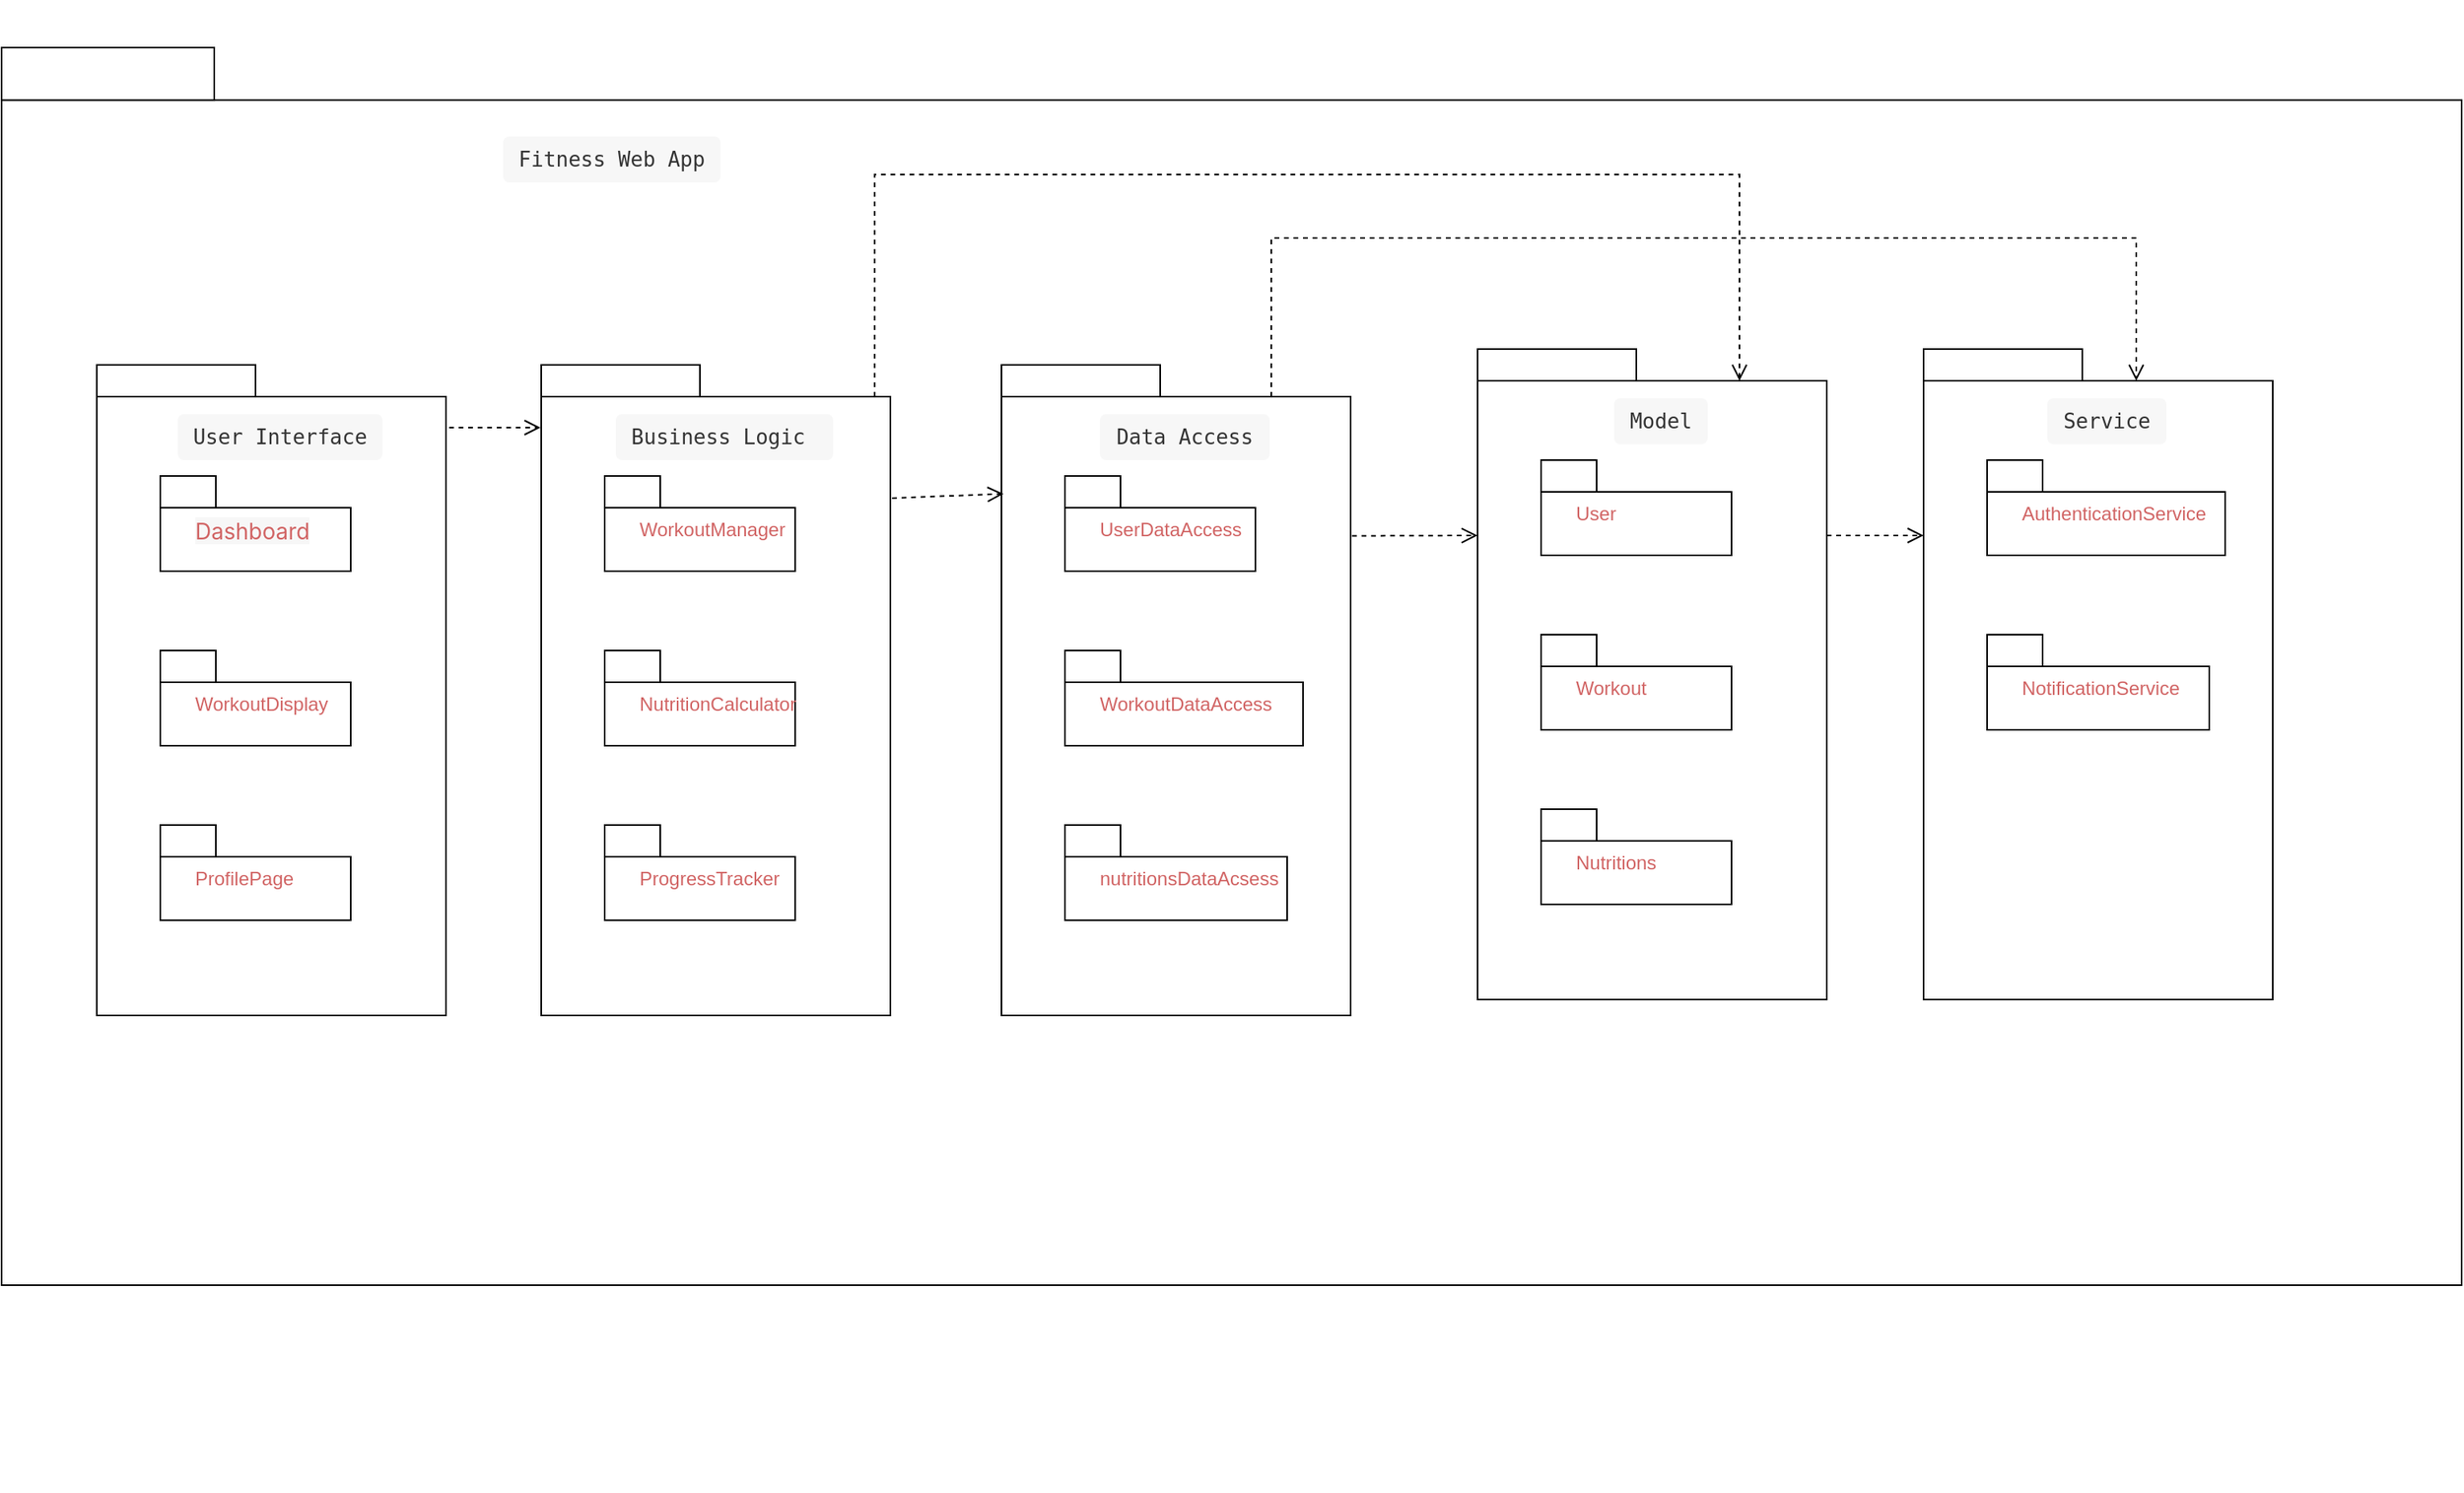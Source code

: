 <mxfile version="22.1.17" type="github">
  <diagram name="Page-1" id="x_uMSooGgsukZ-Ix-U7x">
    <mxGraphModel dx="2345" dy="949" grid="1" gridSize="10" guides="1" tooltips="1" connect="1" arrows="1" fold="1" page="1" pageScale="1" pageWidth="827" pageHeight="1169" math="0" shadow="0">
      <root>
        <mxCell id="0" />
        <mxCell id="1" parent="0" />
        <mxCell id="Omg0Aai6-efXcpIrVsby-10" value="" style="group" parent="1" vertex="1" connectable="0">
          <mxGeometry x="30" y="60" width="1550" height="940" as="geometry" />
        </mxCell>
        <mxCell id="Omg0Aai6-efXcpIrVsby-3" value="" style="rounded=0;whiteSpace=wrap;html=1;" parent="Omg0Aai6-efXcpIrVsby-10" vertex="1">
          <mxGeometry y="63.09" width="1550" height="746.91" as="geometry" />
        </mxCell>
        <mxCell id="Omg0Aai6-efXcpIrVsby-6" value="" style="rounded=0;whiteSpace=wrap;html=1;" parent="Omg0Aai6-efXcpIrVsby-10" vertex="1">
          <mxGeometry y="30" width="134" height="33.09" as="geometry" />
        </mxCell>
        <mxCell id="Omg0Aai6-efXcpIrVsby-4" value="&lt;pre style=&quot;box-sizing: border-box; border: 0px; font-variant-numeric: inherit; font-variant-east-asian: inherit; font-variant-alternates: inherit; font-variant-position: inherit; font-stretch: inherit; font-size: 13px; line-height: 19.5px; font-optical-sizing: inherit; font-kerning: inherit; font-feature-settings: inherit; font-variation-settings: inherit; vertical-align: baseline; cursor: text; counter-reset: list-0 0; text-align: left; color: rgb(52, 52, 52) !important; margin-top: 5px !important; margin-bottom: 5px !important; padding: 5px 10px !important; overflow: hidden !important; background: rgb(247, 247, 247) !important; border-radius: 4px !important;&quot;&gt;Fitness Web App&lt;/pre&gt;" style="text;html=1;align=center;verticalAlign=middle;resizable=0;points=[];autosize=1;strokeColor=none;fillColor=none;" parent="Omg0Aai6-efXcpIrVsby-10" vertex="1">
          <mxGeometry x="309" y="75.455" width="150" height="50" as="geometry" />
        </mxCell>
        <mxCell id="Omg0Aai6-efXcpIrVsby-17" value="" style="group" parent="Omg0Aai6-efXcpIrVsby-10" vertex="1" connectable="0">
          <mxGeometry x="60" y="230" width="270" height="460" as="geometry" />
        </mxCell>
        <mxCell id="Omg0Aai6-efXcpIrVsby-14" value="" style="rounded=0;whiteSpace=wrap;html=1;" parent="Omg0Aai6-efXcpIrVsby-17" vertex="1">
          <mxGeometry y="20" width="220" height="390" as="geometry" />
        </mxCell>
        <mxCell id="Omg0Aai6-efXcpIrVsby-16" value="" style="rounded=0;whiteSpace=wrap;html=1;" parent="Omg0Aai6-efXcpIrVsby-17" vertex="1">
          <mxGeometry width="100" height="20" as="geometry" />
        </mxCell>
        <mxCell id="Omg0Aai6-efXcpIrVsby-15" value="&lt;pre style=&quot;box-sizing: border-box; border: 0px; font-variant-numeric: inherit; font-variant-east-asian: inherit; font-variant-alternates: inherit; font-variant-position: inherit; font-stretch: inherit; line-height: 19.5px; font-optical-sizing: inherit; font-kerning: inherit; font-feature-settings: inherit; font-variation-settings: inherit; vertical-align: baseline; cursor: text; counter-reset: list-0 0; text-align: left; color: rgb(52, 52, 52) !important; margin-top: 5px !important; margin-bottom: 5px !important; padding: 5px 10px !important; overflow: hidden !important; background: rgb(247, 247, 247) !important; border-radius: 4px !important; font-size: 13px;&quot;&gt;User Interface&lt;br&gt;&lt;/pre&gt;" style="text;html=1;align=center;verticalAlign=middle;resizable=0;points=[];autosize=1;strokeColor=none;fillColor=none;fontSize=13;" parent="Omg0Aai6-efXcpIrVsby-17" vertex="1">
          <mxGeometry x="45" y="20" width="140" height="50" as="geometry" />
        </mxCell>
        <mxCell id="Omg0Aai6-efXcpIrVsby-21" value="" style="group" parent="Omg0Aai6-efXcpIrVsby-17" vertex="1" connectable="0">
          <mxGeometry x="40" y="70" width="120" height="60" as="geometry" />
        </mxCell>
        <mxCell id="Omg0Aai6-efXcpIrVsby-18" value="" style="rounded=0;whiteSpace=wrap;html=1;" parent="Omg0Aai6-efXcpIrVsby-21" vertex="1">
          <mxGeometry y="20" width="120" height="40" as="geometry" />
        </mxCell>
        <mxCell id="Omg0Aai6-efXcpIrVsby-19" value="&lt;span style=&quot;color: rgb(209, 100, 100); font-family: -apple-system, BlinkMacSystemFont, &amp;quot;Segoe UI&amp;quot;, roboto, &amp;quot;Helvetica Neue&amp;quot;, helvetica, arial, sans-serif; font-size: 14px; font-style: normal; font-variant-ligatures: normal; font-variant-caps: normal; font-weight: 400; letter-spacing: normal; orphans: 2; text-align: left; text-indent: 0px; text-transform: none; widows: 2; word-spacing: 0px; -webkit-text-stroke-width: 0px; background-color: rgb(247, 247, 247); text-decoration-thickness: initial; text-decoration-style: initial; text-decoration-color: initial; float: none; display: inline !important;&quot;&gt;Dashboard&lt;/span&gt;" style="text;whiteSpace=wrap;html=1;" parent="Omg0Aai6-efXcpIrVsby-21" vertex="1">
          <mxGeometry x="20" y="20" width="100" height="40" as="geometry" />
        </mxCell>
        <mxCell id="Omg0Aai6-efXcpIrVsby-20" value="" style="rounded=0;whiteSpace=wrap;html=1;" parent="Omg0Aai6-efXcpIrVsby-21" vertex="1">
          <mxGeometry width="35" height="20" as="geometry" />
        </mxCell>
        <mxCell id="Omg0Aai6-efXcpIrVsby-26" value="" style="group" parent="Omg0Aai6-efXcpIrVsby-17" vertex="1" connectable="0">
          <mxGeometry x="40" y="290" width="120" height="60" as="geometry" />
        </mxCell>
        <mxCell id="Omg0Aai6-efXcpIrVsby-27" value="" style="rounded=0;whiteSpace=wrap;html=1;" parent="Omg0Aai6-efXcpIrVsby-26" vertex="1">
          <mxGeometry y="20" width="120" height="40" as="geometry" />
        </mxCell>
        <mxCell id="Omg0Aai6-efXcpIrVsby-28" value="&lt;font color=&quot;#d16464&quot;&gt;ProfilePage&lt;/font&gt;" style="text;whiteSpace=wrap;html=1;" parent="Omg0Aai6-efXcpIrVsby-26" vertex="1">
          <mxGeometry x="20" y="20" width="100" height="40" as="geometry" />
        </mxCell>
        <mxCell id="Omg0Aai6-efXcpIrVsby-29" value="" style="rounded=0;whiteSpace=wrap;html=1;" parent="Omg0Aai6-efXcpIrVsby-26" vertex="1">
          <mxGeometry width="35" height="20" as="geometry" />
        </mxCell>
        <mxCell id="Omg0Aai6-efXcpIrVsby-22" value="" style="group" parent="Omg0Aai6-efXcpIrVsby-17" vertex="1" connectable="0">
          <mxGeometry x="40" y="180" width="120" height="60" as="geometry" />
        </mxCell>
        <mxCell id="Omg0Aai6-efXcpIrVsby-23" value="" style="rounded=0;whiteSpace=wrap;html=1;" parent="Omg0Aai6-efXcpIrVsby-22" vertex="1">
          <mxGeometry y="20" width="120" height="40" as="geometry" />
        </mxCell>
        <mxCell id="Omg0Aai6-efXcpIrVsby-24" value="&lt;font color=&quot;#d16464&quot;&gt;WorkoutDisplay&lt;/font&gt;" style="text;whiteSpace=wrap;html=1;" parent="Omg0Aai6-efXcpIrVsby-22" vertex="1">
          <mxGeometry x="20" y="20" width="100" height="40" as="geometry" />
        </mxCell>
        <mxCell id="Omg0Aai6-efXcpIrVsby-25" value="" style="rounded=0;whiteSpace=wrap;html=1;" parent="Omg0Aai6-efXcpIrVsby-22" vertex="1">
          <mxGeometry width="35" height="20" as="geometry" />
        </mxCell>
        <mxCell id="Omg0Aai6-efXcpIrVsby-34" value="" style="group" parent="Omg0Aai6-efXcpIrVsby-10" vertex="1" connectable="0">
          <mxGeometry x="340" y="230" width="270" height="460" as="geometry" />
        </mxCell>
        <mxCell id="Omg0Aai6-efXcpIrVsby-35" value="" style="rounded=0;whiteSpace=wrap;html=1;" parent="Omg0Aai6-efXcpIrVsby-34" vertex="1">
          <mxGeometry y="20" width="220" height="390" as="geometry" />
        </mxCell>
        <mxCell id="Omg0Aai6-efXcpIrVsby-36" value="" style="rounded=0;whiteSpace=wrap;html=1;" parent="Omg0Aai6-efXcpIrVsby-34" vertex="1">
          <mxGeometry width="100" height="20" as="geometry" />
        </mxCell>
        <mxCell id="Omg0Aai6-efXcpIrVsby-37" value="&lt;pre style=&quot;box-sizing: border-box; border: 0px; font-variant-numeric: inherit; font-variant-east-asian: inherit; font-variant-alternates: inherit; font-variant-position: inherit; font-stretch: inherit; line-height: 19.5px; font-optical-sizing: inherit; font-kerning: inherit; font-feature-settings: inherit; font-variation-settings: inherit; vertical-align: baseline; cursor: text; counter-reset: list-0 0; text-align: left; color: rgb(52, 52, 52) !important; margin-top: 5px !important; margin-bottom: 5px !important; padding: 5px 10px !important; overflow: hidden !important; background: rgb(247, 247, 247) !important; border-radius: 4px !important; font-size: 13px;&quot;&gt;Business Logic &lt;br&gt;&lt;/pre&gt;" style="text;html=1;align=center;verticalAlign=middle;resizable=0;points=[];autosize=1;strokeColor=none;fillColor=none;fontSize=13;" parent="Omg0Aai6-efXcpIrVsby-34" vertex="1">
          <mxGeometry x="40" y="20" width="150" height="50" as="geometry" />
        </mxCell>
        <mxCell id="Omg0Aai6-efXcpIrVsby-38" value="" style="group" parent="Omg0Aai6-efXcpIrVsby-34" vertex="1" connectable="0">
          <mxGeometry x="40" y="70" width="120" height="60" as="geometry" />
        </mxCell>
        <mxCell id="Omg0Aai6-efXcpIrVsby-39" value="" style="rounded=0;whiteSpace=wrap;html=1;" parent="Omg0Aai6-efXcpIrVsby-38" vertex="1">
          <mxGeometry y="20" width="120" height="40" as="geometry" />
        </mxCell>
        <mxCell id="Omg0Aai6-efXcpIrVsby-40" value="&lt;font color=&quot;#d16464&quot;&gt;WorkoutManager&lt;/font&gt;" style="text;whiteSpace=wrap;html=1;" parent="Omg0Aai6-efXcpIrVsby-38" vertex="1">
          <mxGeometry x="20" y="20" width="100" height="40" as="geometry" />
        </mxCell>
        <mxCell id="Omg0Aai6-efXcpIrVsby-41" value="" style="rounded=0;whiteSpace=wrap;html=1;" parent="Omg0Aai6-efXcpIrVsby-38" vertex="1">
          <mxGeometry width="35" height="20" as="geometry" />
        </mxCell>
        <mxCell id="Omg0Aai6-efXcpIrVsby-42" value="" style="group" parent="Omg0Aai6-efXcpIrVsby-34" vertex="1" connectable="0">
          <mxGeometry x="40" y="290" width="120" height="60" as="geometry" />
        </mxCell>
        <mxCell id="Omg0Aai6-efXcpIrVsby-43" value="" style="rounded=0;whiteSpace=wrap;html=1;" parent="Omg0Aai6-efXcpIrVsby-42" vertex="1">
          <mxGeometry y="20" width="120" height="40" as="geometry" />
        </mxCell>
        <mxCell id="Omg0Aai6-efXcpIrVsby-44" value="&lt;font color=&quot;#d16464&quot;&gt;ProgressTracker&lt;/font&gt;" style="text;whiteSpace=wrap;html=1;" parent="Omg0Aai6-efXcpIrVsby-42" vertex="1">
          <mxGeometry x="20" y="20" width="100" height="40" as="geometry" />
        </mxCell>
        <mxCell id="Omg0Aai6-efXcpIrVsby-45" value="" style="rounded=0;whiteSpace=wrap;html=1;" parent="Omg0Aai6-efXcpIrVsby-42" vertex="1">
          <mxGeometry width="35" height="20" as="geometry" />
        </mxCell>
        <mxCell id="Omg0Aai6-efXcpIrVsby-46" value="" style="group" parent="Omg0Aai6-efXcpIrVsby-34" vertex="1" connectable="0">
          <mxGeometry x="40" y="180" width="120" height="60" as="geometry" />
        </mxCell>
        <mxCell id="Omg0Aai6-efXcpIrVsby-47" value="" style="rounded=0;whiteSpace=wrap;html=1;" parent="Omg0Aai6-efXcpIrVsby-46" vertex="1">
          <mxGeometry y="20" width="120" height="40" as="geometry" />
        </mxCell>
        <mxCell id="Omg0Aai6-efXcpIrVsby-48" value="&lt;font color=&quot;#d16464&quot;&gt;NutritionCalculator&lt;/font&gt;" style="text;whiteSpace=wrap;html=1;" parent="Omg0Aai6-efXcpIrVsby-46" vertex="1">
          <mxGeometry x="20" y="20" width="100" height="40" as="geometry" />
        </mxCell>
        <mxCell id="Omg0Aai6-efXcpIrVsby-49" value="" style="rounded=0;whiteSpace=wrap;html=1;" parent="Omg0Aai6-efXcpIrVsby-46" vertex="1">
          <mxGeometry width="35" height="20" as="geometry" />
        </mxCell>
        <mxCell id="Omg0Aai6-efXcpIrVsby-84" value="" style="group" parent="Omg0Aai6-efXcpIrVsby-10" vertex="1" connectable="0">
          <mxGeometry x="930" y="220" width="270" height="460" as="geometry" />
        </mxCell>
        <mxCell id="Omg0Aai6-efXcpIrVsby-85" value="" style="rounded=0;whiteSpace=wrap;html=1;" parent="Omg0Aai6-efXcpIrVsby-84" vertex="1">
          <mxGeometry y="20" width="220" height="390" as="geometry" />
        </mxCell>
        <mxCell id="Omg0Aai6-efXcpIrVsby-86" value="" style="rounded=0;whiteSpace=wrap;html=1;" parent="Omg0Aai6-efXcpIrVsby-84" vertex="1">
          <mxGeometry width="100" height="20" as="geometry" />
        </mxCell>
        <mxCell id="Omg0Aai6-efXcpIrVsby-87" value="&lt;pre style=&quot;box-sizing: border-box; border: 0px; font-variant-numeric: inherit; font-variant-east-asian: inherit; font-variant-alternates: inherit; font-variant-position: inherit; font-stretch: inherit; line-height: 19.5px; font-optical-sizing: inherit; font-kerning: inherit; font-feature-settings: inherit; font-variation-settings: inherit; vertical-align: baseline; cursor: text; counter-reset: list-0 0; text-align: left; color: rgb(52, 52, 52) !important; margin-top: 5px !important; margin-bottom: 5px !important; padding: 5px 10px !important; overflow: hidden !important; background: rgb(247, 247, 247) !important; border-radius: 4px !important; font-size: 13px;&quot;&gt;Model&lt;br&gt;&lt;/pre&gt;" style="text;html=1;align=center;verticalAlign=middle;resizable=0;points=[];autosize=1;strokeColor=none;fillColor=none;fontSize=13;" parent="Omg0Aai6-efXcpIrVsby-84" vertex="1">
          <mxGeometry x="75" y="20" width="80" height="50" as="geometry" />
        </mxCell>
        <mxCell id="Omg0Aai6-efXcpIrVsby-88" value="" style="group" parent="Omg0Aai6-efXcpIrVsby-84" vertex="1" connectable="0">
          <mxGeometry x="40" y="70" width="120" height="60" as="geometry" />
        </mxCell>
        <mxCell id="Omg0Aai6-efXcpIrVsby-89" value="" style="rounded=0;whiteSpace=wrap;html=1;" parent="Omg0Aai6-efXcpIrVsby-88" vertex="1">
          <mxGeometry y="20" width="120" height="40" as="geometry" />
        </mxCell>
        <mxCell id="Omg0Aai6-efXcpIrVsby-90" value="&lt;font color=&quot;#d16464&quot;&gt;User&lt;/font&gt;" style="text;whiteSpace=wrap;html=1;" parent="Omg0Aai6-efXcpIrVsby-88" vertex="1">
          <mxGeometry x="20" y="20" width="100" height="40" as="geometry" />
        </mxCell>
        <mxCell id="Omg0Aai6-efXcpIrVsby-91" value="" style="rounded=0;whiteSpace=wrap;html=1;" parent="Omg0Aai6-efXcpIrVsby-88" vertex="1">
          <mxGeometry width="35" height="20" as="geometry" />
        </mxCell>
        <mxCell id="Omg0Aai6-efXcpIrVsby-92" value="" style="group" parent="Omg0Aai6-efXcpIrVsby-84" vertex="1" connectable="0">
          <mxGeometry x="40" y="290" width="120" height="60" as="geometry" />
        </mxCell>
        <mxCell id="Omg0Aai6-efXcpIrVsby-93" value="" style="rounded=0;whiteSpace=wrap;html=1;" parent="Omg0Aai6-efXcpIrVsby-92" vertex="1">
          <mxGeometry y="20" width="120" height="40" as="geometry" />
        </mxCell>
        <mxCell id="Omg0Aai6-efXcpIrVsby-94" value="&lt;font color=&quot;#d16464&quot;&gt;Nutritions&lt;/font&gt;" style="text;whiteSpace=wrap;html=1;" parent="Omg0Aai6-efXcpIrVsby-92" vertex="1">
          <mxGeometry x="20" y="20" width="100" height="40" as="geometry" />
        </mxCell>
        <mxCell id="Omg0Aai6-efXcpIrVsby-95" value="" style="rounded=0;whiteSpace=wrap;html=1;" parent="Omg0Aai6-efXcpIrVsby-92" vertex="1">
          <mxGeometry width="35" height="20" as="geometry" />
        </mxCell>
        <mxCell id="Omg0Aai6-efXcpIrVsby-96" value="" style="group" parent="Omg0Aai6-efXcpIrVsby-84" vertex="1" connectable="0">
          <mxGeometry x="40" y="180" width="120" height="60" as="geometry" />
        </mxCell>
        <mxCell id="Omg0Aai6-efXcpIrVsby-97" value="" style="rounded=0;whiteSpace=wrap;html=1;" parent="Omg0Aai6-efXcpIrVsby-96" vertex="1">
          <mxGeometry y="20" width="120" height="40" as="geometry" />
        </mxCell>
        <mxCell id="Omg0Aai6-efXcpIrVsby-98" value="&lt;font color=&quot;#d16464&quot;&gt;Workout&lt;/font&gt;" style="text;whiteSpace=wrap;html=1;" parent="Omg0Aai6-efXcpIrVsby-96" vertex="1">
          <mxGeometry x="20" y="20" width="100" height="40" as="geometry" />
        </mxCell>
        <mxCell id="Omg0Aai6-efXcpIrVsby-99" value="" style="rounded=0;whiteSpace=wrap;html=1;" parent="Omg0Aai6-efXcpIrVsby-96" vertex="1">
          <mxGeometry width="35" height="20" as="geometry" />
        </mxCell>
        <mxCell id="Omg0Aai6-efXcpIrVsby-68" value="" style="group" parent="Omg0Aai6-efXcpIrVsby-10" vertex="1" connectable="0">
          <mxGeometry x="630" y="230" width="270" height="460" as="geometry" />
        </mxCell>
        <mxCell id="Omg0Aai6-efXcpIrVsby-69" value="" style="rounded=0;whiteSpace=wrap;html=1;" parent="Omg0Aai6-efXcpIrVsby-68" vertex="1">
          <mxGeometry y="20" width="220" height="390" as="geometry" />
        </mxCell>
        <mxCell id="Omg0Aai6-efXcpIrVsby-70" value="" style="rounded=0;whiteSpace=wrap;html=1;" parent="Omg0Aai6-efXcpIrVsby-68" vertex="1">
          <mxGeometry width="100" height="20" as="geometry" />
        </mxCell>
        <mxCell id="Omg0Aai6-efXcpIrVsby-71" value="&lt;pre style=&quot;box-sizing: border-box; border: 0px; font-variant-numeric: inherit; font-variant-east-asian: inherit; font-variant-alternates: inherit; font-variant-position: inherit; font-stretch: inherit; line-height: 19.5px; font-optical-sizing: inherit; font-kerning: inherit; font-feature-settings: inherit; font-variation-settings: inherit; vertical-align: baseline; cursor: text; counter-reset: list-0 0; text-align: left; color: rgb(52, 52, 52) !important; margin-top: 5px !important; margin-bottom: 5px !important; padding: 5px 10px !important; overflow: hidden !important; background: rgb(247, 247, 247) !important; border-radius: 4px !important; font-size: 13px;&quot;&gt;Data Access&lt;br&gt;&lt;/pre&gt;" style="text;html=1;align=center;verticalAlign=middle;resizable=0;points=[];autosize=1;strokeColor=none;fillColor=none;fontSize=13;" parent="Omg0Aai6-efXcpIrVsby-68" vertex="1">
          <mxGeometry x="55" y="20" width="120" height="50" as="geometry" />
        </mxCell>
        <mxCell id="Omg0Aai6-efXcpIrVsby-72" value="" style="group" parent="Omg0Aai6-efXcpIrVsby-68" vertex="1" connectable="0">
          <mxGeometry x="40" y="70" width="120" height="60" as="geometry" />
        </mxCell>
        <mxCell id="Omg0Aai6-efXcpIrVsby-73" value="" style="rounded=0;whiteSpace=wrap;html=1;" parent="Omg0Aai6-efXcpIrVsby-72" vertex="1">
          <mxGeometry y="20" width="120" height="40" as="geometry" />
        </mxCell>
        <mxCell id="Omg0Aai6-efXcpIrVsby-74" value="&lt;font color=&quot;#d16464&quot;&gt;UserDataAccess&lt;/font&gt;" style="text;whiteSpace=wrap;html=1;" parent="Omg0Aai6-efXcpIrVsby-72" vertex="1">
          <mxGeometry x="20" y="20" width="100" height="40" as="geometry" />
        </mxCell>
        <mxCell id="Omg0Aai6-efXcpIrVsby-75" value="" style="rounded=0;whiteSpace=wrap;html=1;" parent="Omg0Aai6-efXcpIrVsby-72" vertex="1">
          <mxGeometry width="35" height="20" as="geometry" />
        </mxCell>
        <mxCell id="Omg0Aai6-efXcpIrVsby-76" value="" style="group" parent="Omg0Aai6-efXcpIrVsby-68" vertex="1" connectable="0">
          <mxGeometry x="40" y="290" width="140" height="60" as="geometry" />
        </mxCell>
        <mxCell id="Omg0Aai6-efXcpIrVsby-77" value="" style="rounded=0;whiteSpace=wrap;html=1;" parent="Omg0Aai6-efXcpIrVsby-76" vertex="1">
          <mxGeometry y="20" width="140" height="40" as="geometry" />
        </mxCell>
        <mxCell id="Omg0Aai6-efXcpIrVsby-78" value="&lt;font color=&quot;#d16464&quot;&gt;nutritionsDataAcsess&lt;/font&gt;" style="text;whiteSpace=wrap;html=1;" parent="Omg0Aai6-efXcpIrVsby-76" vertex="1">
          <mxGeometry x="20" y="20" width="100" height="40" as="geometry" />
        </mxCell>
        <mxCell id="Omg0Aai6-efXcpIrVsby-79" value="" style="rounded=0;whiteSpace=wrap;html=1;" parent="Omg0Aai6-efXcpIrVsby-76" vertex="1">
          <mxGeometry width="35" height="20" as="geometry" />
        </mxCell>
        <mxCell id="Omg0Aai6-efXcpIrVsby-80" value="" style="group" parent="Omg0Aai6-efXcpIrVsby-68" vertex="1" connectable="0">
          <mxGeometry x="40" y="180" width="150" height="60" as="geometry" />
        </mxCell>
        <mxCell id="Omg0Aai6-efXcpIrVsby-81" value="" style="rounded=0;whiteSpace=wrap;html=1;" parent="Omg0Aai6-efXcpIrVsby-80" vertex="1">
          <mxGeometry y="20" width="150" height="40" as="geometry" />
        </mxCell>
        <mxCell id="Omg0Aai6-efXcpIrVsby-82" value="&lt;font color=&quot;#d16464&quot;&gt;WorkoutDataAccess&lt;/font&gt;" style="text;whiteSpace=wrap;html=1;" parent="Omg0Aai6-efXcpIrVsby-80" vertex="1">
          <mxGeometry x="20" y="20" width="100" height="40" as="geometry" />
        </mxCell>
        <mxCell id="Omg0Aai6-efXcpIrVsby-83" value="" style="rounded=0;whiteSpace=wrap;html=1;" parent="Omg0Aai6-efXcpIrVsby-80" vertex="1">
          <mxGeometry width="35" height="20" as="geometry" />
        </mxCell>
        <mxCell id="Omg0Aai6-efXcpIrVsby-100" value="" style="group" parent="Omg0Aai6-efXcpIrVsby-10" vertex="1" connectable="0">
          <mxGeometry x="1211" y="220" width="270" height="460" as="geometry" />
        </mxCell>
        <mxCell id="Omg0Aai6-efXcpIrVsby-101" value="" style="rounded=0;whiteSpace=wrap;html=1;" parent="Omg0Aai6-efXcpIrVsby-100" vertex="1">
          <mxGeometry y="20" width="220" height="390" as="geometry" />
        </mxCell>
        <mxCell id="Omg0Aai6-efXcpIrVsby-102" value="" style="rounded=0;whiteSpace=wrap;html=1;" parent="Omg0Aai6-efXcpIrVsby-100" vertex="1">
          <mxGeometry width="100" height="20" as="geometry" />
        </mxCell>
        <mxCell id="Omg0Aai6-efXcpIrVsby-103" value="&lt;pre style=&quot;box-sizing: border-box; border: 0px; font-variant-numeric: inherit; font-variant-east-asian: inherit; font-variant-alternates: inherit; font-variant-position: inherit; font-stretch: inherit; line-height: 19.5px; font-optical-sizing: inherit; font-kerning: inherit; font-feature-settings: inherit; font-variation-settings: inherit; vertical-align: baseline; cursor: text; counter-reset: list-0 0; text-align: left; color: rgb(52, 52, 52) !important; margin-top: 5px !important; margin-bottom: 5px !important; padding: 5px 10px !important; overflow: hidden !important; background: rgb(247, 247, 247) !important; border-radius: 4px !important; font-size: 13px;&quot;&gt;Service&lt;br&gt;&lt;/pre&gt;" style="text;html=1;align=center;verticalAlign=middle;resizable=0;points=[];autosize=1;strokeColor=none;fillColor=none;fontSize=13;" parent="Omg0Aai6-efXcpIrVsby-100" vertex="1">
          <mxGeometry x="70" y="20" width="90" height="50" as="geometry" />
        </mxCell>
        <mxCell id="Omg0Aai6-efXcpIrVsby-104" value="" style="group" parent="Omg0Aai6-efXcpIrVsby-100" vertex="1" connectable="0">
          <mxGeometry x="40" y="70" width="150" height="60" as="geometry" />
        </mxCell>
        <mxCell id="Omg0Aai6-efXcpIrVsby-105" value="" style="rounded=0;whiteSpace=wrap;html=1;" parent="Omg0Aai6-efXcpIrVsby-104" vertex="1">
          <mxGeometry y="20" width="150" height="40" as="geometry" />
        </mxCell>
        <mxCell id="Omg0Aai6-efXcpIrVsby-106" value="&lt;font color=&quot;#d16464&quot;&gt;AuthenticationService&lt;/font&gt;" style="text;whiteSpace=wrap;html=1;" parent="Omg0Aai6-efXcpIrVsby-104" vertex="1">
          <mxGeometry x="20" y="20" width="100" height="40" as="geometry" />
        </mxCell>
        <mxCell id="Omg0Aai6-efXcpIrVsby-107" value="" style="rounded=0;whiteSpace=wrap;html=1;" parent="Omg0Aai6-efXcpIrVsby-104" vertex="1">
          <mxGeometry width="35" height="20" as="geometry" />
        </mxCell>
        <mxCell id="Omg0Aai6-efXcpIrVsby-112" value="" style="group" parent="Omg0Aai6-efXcpIrVsby-100" vertex="1" connectable="0">
          <mxGeometry x="40" y="180" width="140" height="60" as="geometry" />
        </mxCell>
        <mxCell id="Omg0Aai6-efXcpIrVsby-113" value="" style="rounded=0;whiteSpace=wrap;html=1;" parent="Omg0Aai6-efXcpIrVsby-112" vertex="1">
          <mxGeometry y="20" width="140" height="40" as="geometry" />
        </mxCell>
        <mxCell id="Omg0Aai6-efXcpIrVsby-114" value="&lt;font color=&quot;#d16464&quot;&gt;NotificationService&lt;/font&gt;" style="text;whiteSpace=wrap;html=1;" parent="Omg0Aai6-efXcpIrVsby-112" vertex="1">
          <mxGeometry x="20" y="20" width="100" height="40" as="geometry" />
        </mxCell>
        <mxCell id="Omg0Aai6-efXcpIrVsby-115" value="" style="rounded=0;whiteSpace=wrap;html=1;" parent="Omg0Aai6-efXcpIrVsby-112" vertex="1">
          <mxGeometry width="35" height="20" as="geometry" />
        </mxCell>
        <mxCell id="6h02HKcu4iGIb157T7gl-9" value="" style="html=1;verticalAlign=bottom;endArrow=open;dashed=1;endSize=8;curved=0;rounded=0;exitX=1.009;exitY=0.05;exitDx=0;exitDy=0;exitPerimeter=0;entryX=-0.002;entryY=0.05;entryDx=0;entryDy=0;entryPerimeter=0;" edge="1" parent="Omg0Aai6-efXcpIrVsby-10" source="Omg0Aai6-efXcpIrVsby-14" target="Omg0Aai6-efXcpIrVsby-35">
          <mxGeometry relative="1" as="geometry">
            <mxPoint x="240" y="180" as="sourcePoint" />
            <mxPoint x="160" y="180" as="targetPoint" />
          </mxGeometry>
        </mxCell>
        <mxCell id="6h02HKcu4iGIb157T7gl-10" value="" style="html=1;verticalAlign=bottom;endArrow=open;dashed=1;endSize=8;curved=0;rounded=0;exitX=1.005;exitY=0.164;exitDx=0;exitDy=0;exitPerimeter=0;entryX=0.006;entryY=0.157;entryDx=0;entryDy=0;entryPerimeter=0;" edge="1" parent="Omg0Aai6-efXcpIrVsby-10" source="Omg0Aai6-efXcpIrVsby-35" target="Omg0Aai6-efXcpIrVsby-69">
          <mxGeometry relative="1" as="geometry">
            <mxPoint x="570" y="190" as="sourcePoint" />
            <mxPoint x="490" y="190" as="targetPoint" />
          </mxGeometry>
        </mxCell>
        <mxCell id="6h02HKcu4iGIb157T7gl-14" value="" style="html=1;verticalAlign=bottom;endArrow=open;dashed=1;endSize=8;curved=0;rounded=0;exitX=1.004;exitY=0.225;exitDx=0;exitDy=0;entryX=0;entryY=0.25;entryDx=0;entryDy=0;exitPerimeter=0;" edge="1" parent="Omg0Aai6-efXcpIrVsby-10" source="Omg0Aai6-efXcpIrVsby-69" target="Omg0Aai6-efXcpIrVsby-85">
          <mxGeometry relative="1" as="geometry">
            <mxPoint x="940" y="150" as="sourcePoint" />
            <mxPoint x="900" y="240" as="targetPoint" />
          </mxGeometry>
        </mxCell>
        <mxCell id="6h02HKcu4iGIb157T7gl-15" value="" style="html=1;verticalAlign=bottom;endArrow=open;dashed=1;endSize=8;curved=0;rounded=0;exitX=1;exitY=0.25;exitDx=0;exitDy=0;entryX=0;entryY=0.25;entryDx=0;entryDy=0;" edge="1" parent="Omg0Aai6-efXcpIrVsby-10" source="Omg0Aai6-efXcpIrVsby-85" target="Omg0Aai6-efXcpIrVsby-101">
          <mxGeometry relative="1" as="geometry">
            <mxPoint x="1170" y="140" as="sourcePoint" />
            <mxPoint x="1090" y="140" as="targetPoint" />
          </mxGeometry>
        </mxCell>
        <mxCell id="6h02HKcu4iGIb157T7gl-16" value="" style="html=1;verticalAlign=bottom;endArrow=open;dashed=1;endSize=8;rounded=0;exitX=0.955;exitY=0;exitDx=0;exitDy=0;exitPerimeter=0;entryX=0.75;entryY=0;entryDx=0;entryDy=0;edgeStyle=orthogonalEdgeStyle;" edge="1" parent="Omg0Aai6-efXcpIrVsby-10" source="Omg0Aai6-efXcpIrVsby-35" target="Omg0Aai6-efXcpIrVsby-85">
          <mxGeometry relative="1" as="geometry">
            <mxPoint x="550.1" y="240.14" as="sourcePoint" />
            <mxPoint x="550" y="170" as="targetPoint" />
            <Array as="points">
              <mxPoint x="550" y="110" />
              <mxPoint x="1095" y="110" />
            </Array>
          </mxGeometry>
        </mxCell>
        <mxCell id="6h02HKcu4iGIb157T7gl-19" value="" style="html=1;verticalAlign=bottom;endArrow=open;dashed=1;endSize=8;rounded=0;exitX=0.955;exitY=0;exitDx=0;exitDy=0;exitPerimeter=0;entryX=0.75;entryY=0;entryDx=0;entryDy=0;edgeStyle=orthogonalEdgeStyle;" edge="1" parent="Omg0Aai6-efXcpIrVsby-10">
          <mxGeometry relative="1" as="geometry">
            <mxPoint x="800" y="250" as="sourcePoint" />
            <mxPoint x="1345" y="240" as="targetPoint" />
            <Array as="points">
              <mxPoint x="800" y="150" />
              <mxPoint x="1345" y="150" />
            </Array>
          </mxGeometry>
        </mxCell>
      </root>
    </mxGraphModel>
  </diagram>
</mxfile>
